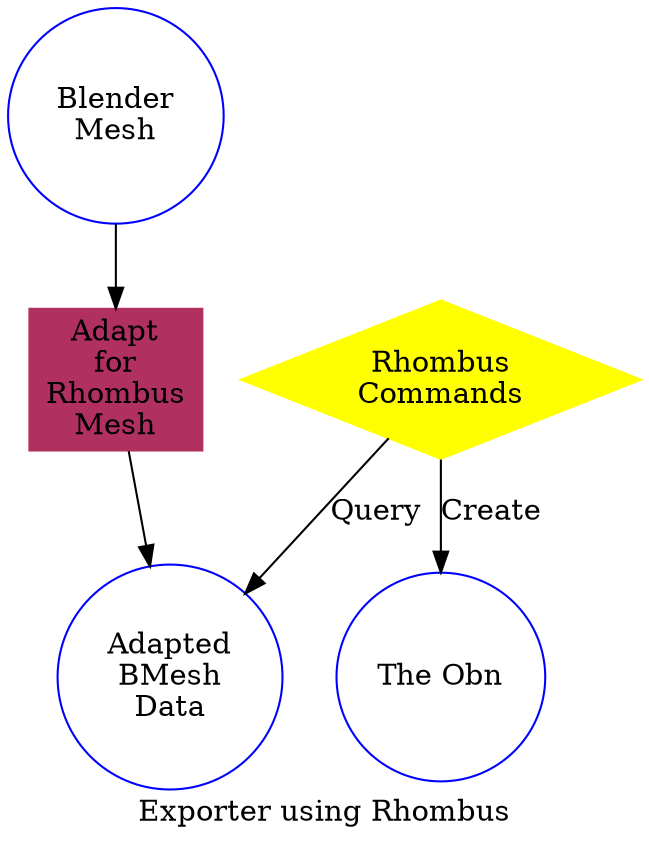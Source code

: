 digraph G {
    label = "Exporter using Rhombus"
    /* Graph Nodes */
    
    BMesh [label="Blender\nMesh", shape=circle, color=blue];
    
    ProcessBmesh [label="Adapt\nfor\nRhombus\nMesh", shape=box, color=maroon, style=filled];
    
    MeshExportData [label="Adapted\nBMesh\nData", shape=circle, color=blue];
    
    RhombusExporterCommands [label="Rhombus\nCommands", shape=diamond, color=yellow, style=filled];
   
    Obn [label="The Obn", shape=circle, color=blue];

    /* Graph Connections */

    BMesh -> ProcessBmesh;
    
    ProcessBmesh -> MeshExportData;

    RhombusExporterCommands -> MeshExportData [label="Query"];

    RhombusExporterCommands -> Obn [label="Create"]; 
}
